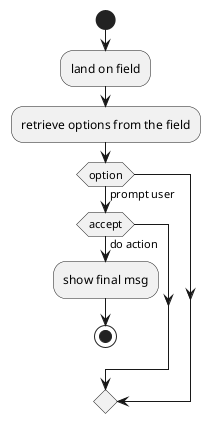 @startuml
'https://plantuml.com/activity-diagram-beta

start
:land on field;
:retrieve options from the field;
if (option) then (prompt user);

if (accept) then (do action)
:show final msg;

stop

@enduml